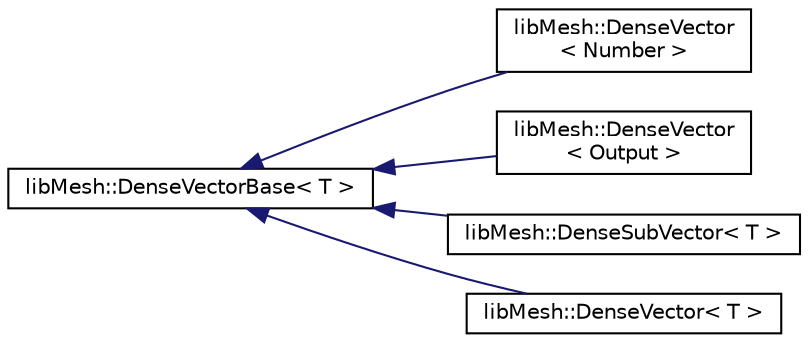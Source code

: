 digraph "类继承关系图"
{
 // INTERACTIVE_SVG=YES
  edge [fontname="Helvetica",fontsize="10",labelfontname="Helvetica",labelfontsize="10"];
  node [fontname="Helvetica",fontsize="10",shape=record];
  rankdir="LR";
  Node1 [label="libMesh::DenseVectorBase\< T \>",height=0.2,width=0.4,color="black", fillcolor="white", style="filled",URL="$classlibMesh_1_1DenseVectorBase.html",tooltip="定义用于有限元计算的抽象稠密向量基类。 可以从这个类派生出特定的稠密向量，例如 DenseSubVectors。 "];
  Node1 -> Node2 [dir="back",color="midnightblue",fontsize="10",style="solid",fontname="Helvetica"];
  Node2 [label="libMesh::DenseVector\l\< Number \>",height=0.2,width=0.4,color="black", fillcolor="white", style="filled",URL="$classlibMesh_1_1DenseVector.html"];
  Node1 -> Node3 [dir="back",color="midnightblue",fontsize="10",style="solid",fontname="Helvetica"];
  Node3 [label="libMesh::DenseVector\l\< Output \>",height=0.2,width=0.4,color="black", fillcolor="white", style="filled",URL="$classlibMesh_1_1DenseVector.html"];
  Node1 -> Node4 [dir="back",color="midnightblue",fontsize="10",style="solid",fontname="Helvetica"];
  Node4 [label="libMesh::DenseSubVector\< T \>",height=0.2,width=0.4,color="black", fillcolor="white", style="filled",URL="$classlibMesh_1_1DenseSubVector.html",tooltip="定义了一个用于有限元计算的稠密子向量。 在将元素载荷向量累加到全局向量之前存储这些载荷向量时特别有用，尤其是在存在方程组的情况下。 所有重写的虚拟函数在 dense_vector_base.h 中有文档说明。 "];
  Node1 -> Node5 [dir="back",color="midnightblue",fontsize="10",style="solid",fontname="Helvetica"];
  Node5 [label="libMesh::DenseVector\< T \>",height=0.2,width=0.4,color="black", fillcolor="white", style="filled",URL="$classlibMesh_1_1DenseVector.html",tooltip="定义用于有限元计算的稠密向量类。该类基本上是为了补充 DenseMatrix 类而设计的。 它相对于 std::vector 具有额外的功能，使其在有限元中特别有用，特别是对于方程组。 所有重写的虚拟函..."];
}
